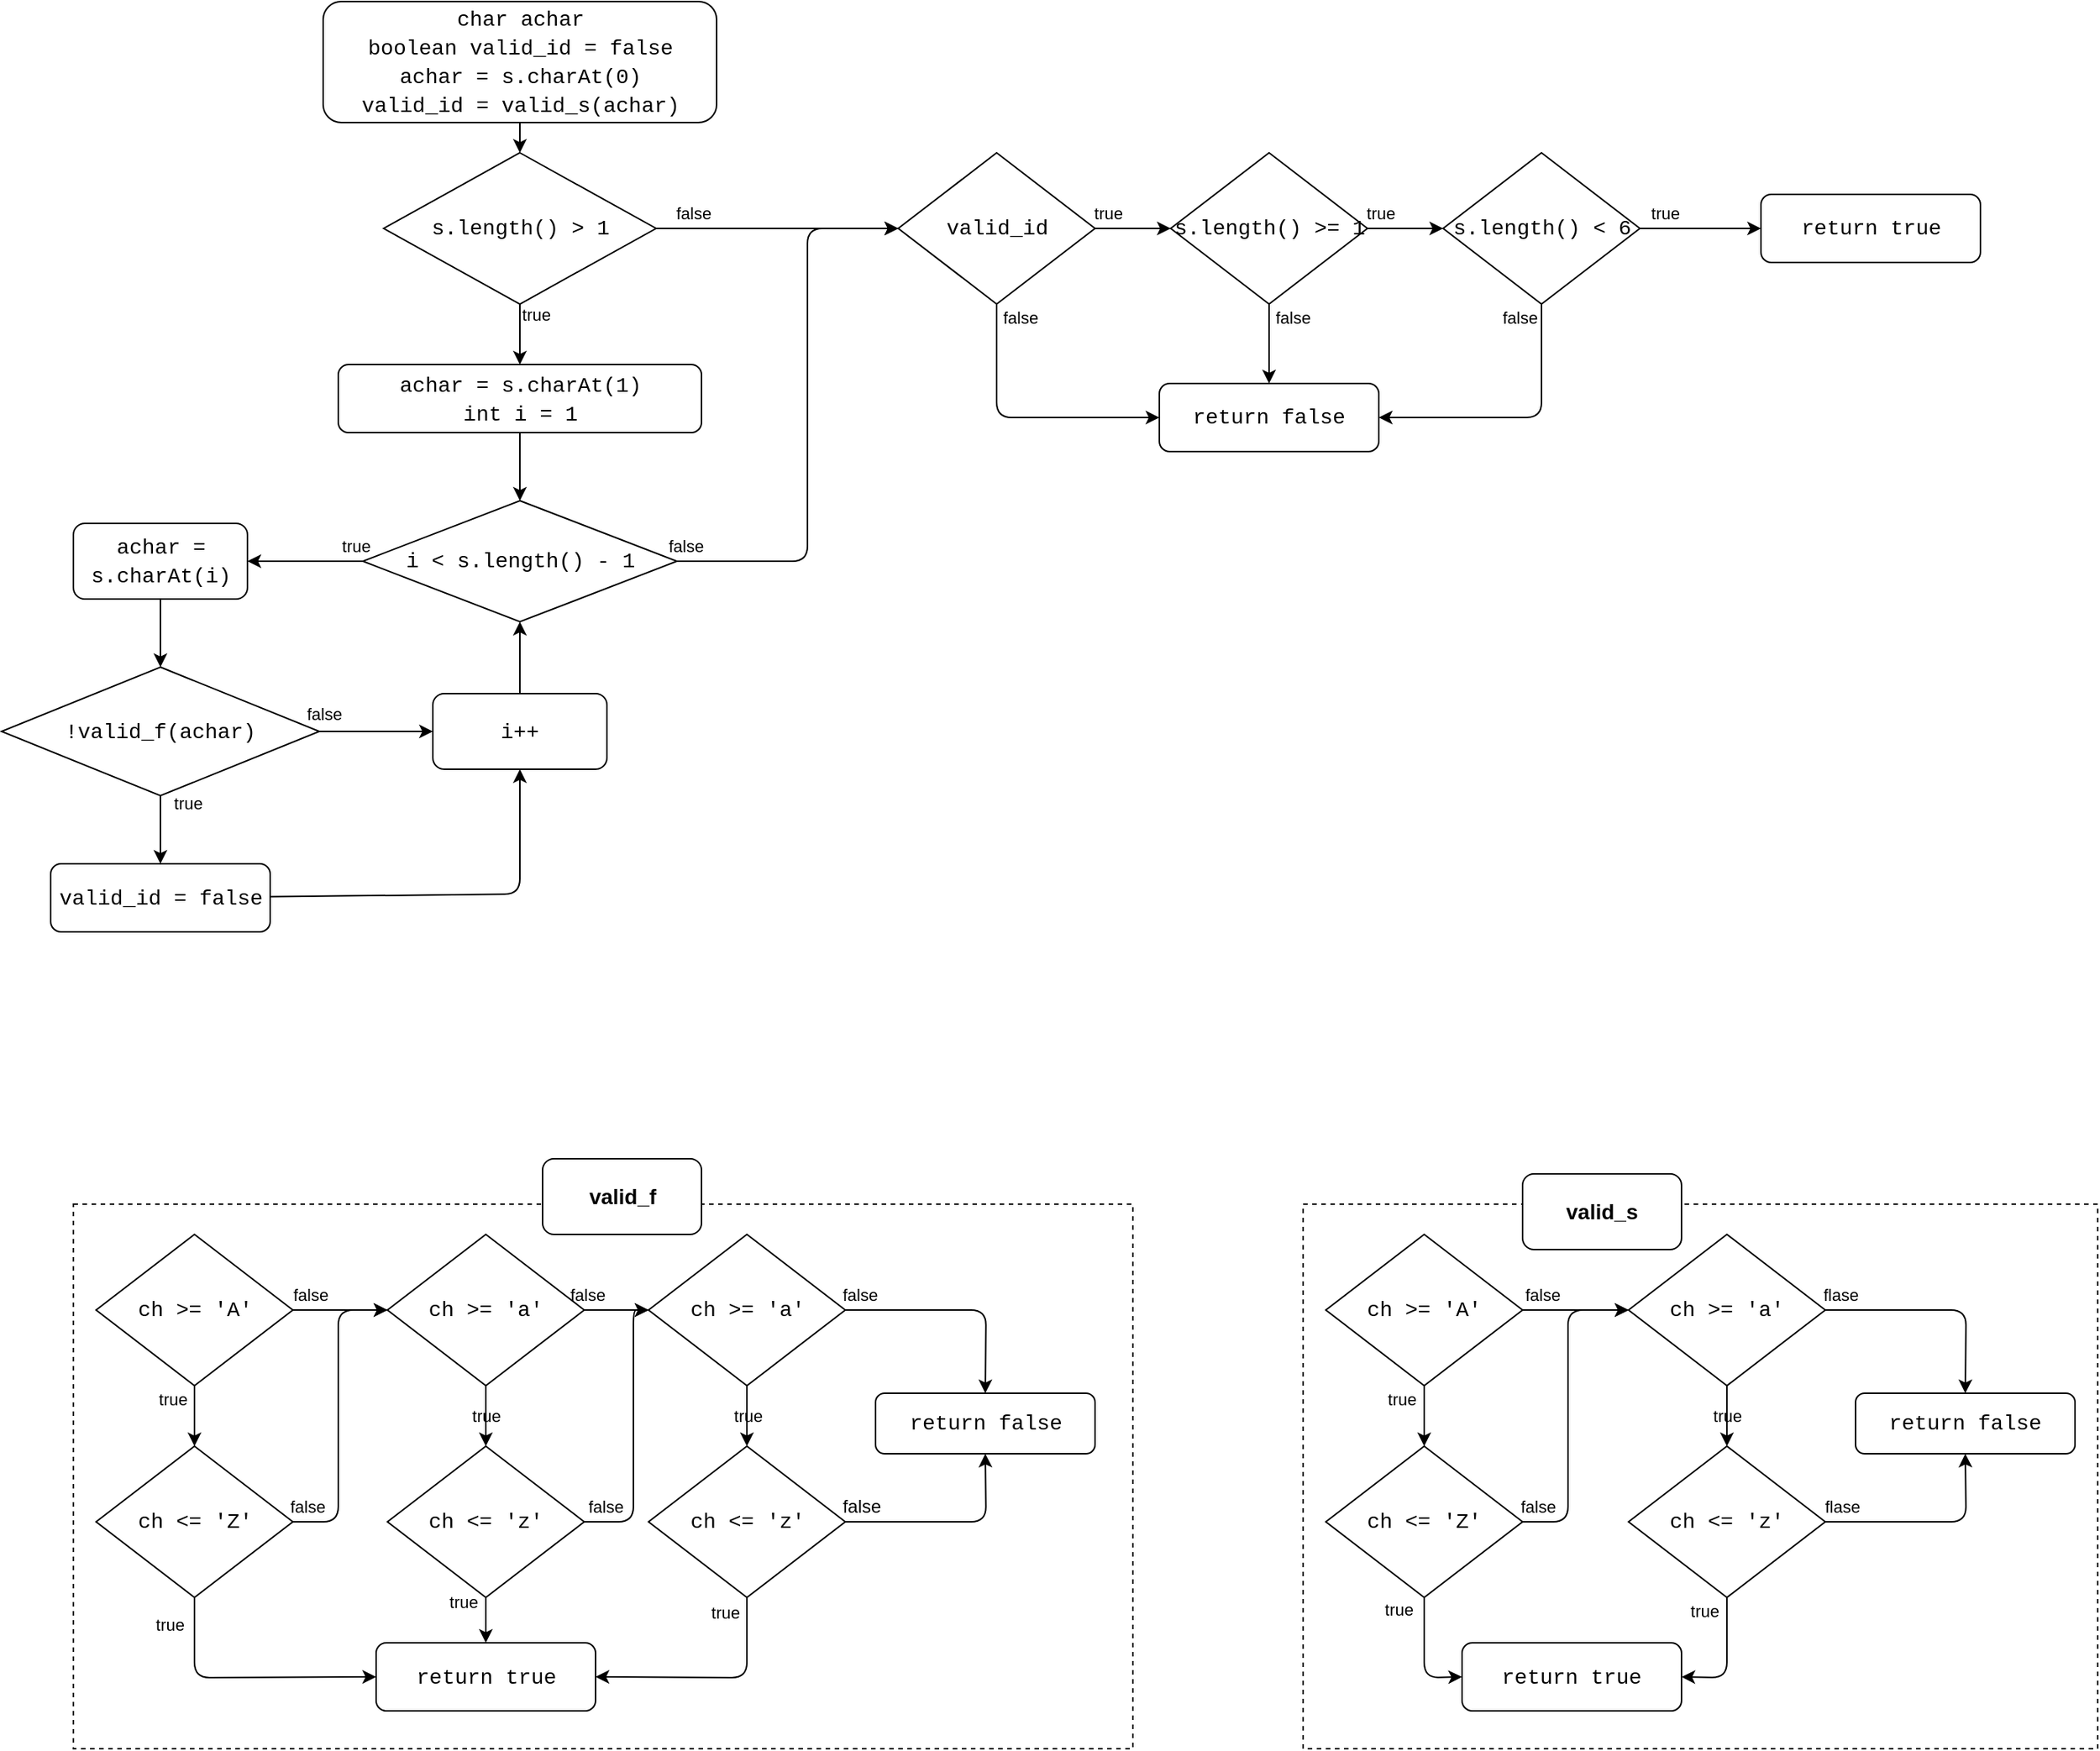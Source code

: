 <mxfile>
    <diagram id="jIGIObHFAkaRqQW-qYnA" name="Page-1">
        <mxGraphModel dx="2430" dy="2047" grid="1" gridSize="10" guides="1" tooltips="1" connect="1" arrows="1" fold="1" page="1" pageScale="1" pageWidth="850" pageHeight="1100" background="#FFFFFF" math="0" shadow="0">
            <root>
                <mxCell id="0"/>
                <mxCell id="1" parent="0"/>
                <mxCell id="93" style="edgeStyle=none;html=1;entryX=0.5;entryY=0;entryDx=0;entryDy=0;labelBackgroundColor=none;strokeColor=#000000;fontColor=#000000;" parent="1" source="89" target="92" edge="1">
                    <mxGeometry relative="1" as="geometry"/>
                </mxCell>
                <mxCell id="89" value="&lt;div style=&quot;font-family: Consolas, &amp;quot;Courier New&amp;quot;, monospace; font-size: 14px; line-height: 19px;&quot;&gt;&lt;div style=&quot;&quot;&gt;&lt;div style=&quot;line-height: 19px;&quot;&gt;&lt;div style=&quot;line-height: 19px;&quot;&gt;&lt;div style=&quot;line-height: 19px;&quot;&gt;&lt;div&gt;&lt;span style=&quot;&quot;&gt;char&lt;/span&gt; &lt;span style=&quot;&quot;&gt;achar&lt;/span&gt;&lt;/div&gt;&lt;div&gt;&lt;span style=&quot;&quot;&gt;boolean&lt;/span&gt; &lt;span style=&quot;&quot;&gt;valid_id&lt;/span&gt; = &lt;span style=&quot;&quot;&gt;false&lt;/span&gt;&lt;/div&gt;&lt;div&gt;&lt;span style=&quot;&quot;&gt;achar&lt;/span&gt; = &lt;span style=&quot;&quot;&gt;s&lt;/span&gt;.&lt;span style=&quot;&quot;&gt;charAt&lt;/span&gt;(&lt;span style=&quot;&quot;&gt;0&lt;/span&gt;)&lt;/div&gt;&lt;div&gt;&lt;span style=&quot;&quot;&gt;valid_id&lt;/span&gt; = &lt;span style=&quot;&quot;&gt;valid_s&lt;/span&gt;(&lt;span style=&quot;&quot;&gt;achar&lt;/span&gt;)&lt;/div&gt;&lt;/div&gt;&lt;/div&gt;&lt;/div&gt;&lt;/div&gt;&lt;/div&gt;" style="rounded=1;whiteSpace=wrap;html=1;labelBackgroundColor=none;strokeColor=#000000;fontSize=12;fontColor=#000000;fillColor=none;spacing=2;" parent="1" vertex="1">
                    <mxGeometry x="252.5" y="40" width="260" height="80" as="geometry"/>
                </mxCell>
                <mxCell id="95" value="true" style="edgeStyle=none;html=1;labelBackgroundColor=none;strokeColor=#000000;fontColor=#000000;entryX=0.5;entryY=0;entryDx=0;entryDy=0;" parent="1" source="92" target="94" edge="1">
                    <mxGeometry x="-0.667" y="10" relative="1" as="geometry">
                        <mxPoint as="offset"/>
                        <mxPoint x="492.5" y="240" as="targetPoint"/>
                    </mxGeometry>
                </mxCell>
                <mxCell id="96" value="false" style="edgeStyle=none;html=1;entryX=0;entryY=0.5;entryDx=0;entryDy=0;labelBackgroundColor=none;strokeColor=#000000;fontColor=#000000;" parent="1" source="92" target="120" edge="1">
                    <mxGeometry x="-0.714" y="10" relative="1" as="geometry">
                        <mxPoint x="1" as="offset"/>
                    </mxGeometry>
                </mxCell>
                <mxCell id="92" value="&lt;font face=&quot;Consolas, Courier New, monospace&quot;&gt;&lt;span style=&quot;font-size: 14px;&quot;&gt;s.length() &amp;gt; 1&lt;br&gt;&lt;/span&gt;&lt;/font&gt;" style="rhombus;whiteSpace=wrap;html=1;labelBackgroundColor=none;strokeColor=#000000;fontColor=#000000;fillColor=none;" parent="1" vertex="1">
                    <mxGeometry x="292.5" y="140" width="180" height="100" as="geometry"/>
                </mxCell>
                <mxCell id="130" style="edgeStyle=none;html=1;entryX=0.5;entryY=0;entryDx=0;entryDy=0;labelBackgroundColor=none;strokeColor=#000000;fontColor=#000000;" edge="1" parent="1" source="94" target="129">
                    <mxGeometry relative="1" as="geometry"/>
                </mxCell>
                <mxCell id="94" value="&lt;div style=&quot;font-family: Consolas, &amp;quot;Courier New&amp;quot;, monospace; font-size: 14px; line-height: 19px;&quot;&gt;&lt;div style=&quot;line-height: 19px;&quot;&gt;&lt;div style=&quot;line-height: 19px;&quot;&gt;&lt;div&gt;&lt;span style=&quot;&quot;&gt;achar&lt;/span&gt; = &lt;span style=&quot;&quot;&gt;s&lt;/span&gt;.&lt;span style=&quot;&quot;&gt;charAt&lt;/span&gt;(&lt;span style=&quot;&quot;&gt;1&lt;/span&gt;)&lt;/div&gt;&lt;div&gt;&lt;span style=&quot;&quot;&gt;int&lt;/span&gt; &lt;span style=&quot;&quot;&gt;i&lt;/span&gt; = &lt;span style=&quot;&quot;&gt;1&lt;/span&gt;&lt;/div&gt;&lt;/div&gt;&lt;/div&gt;&lt;/div&gt;" style="rounded=1;whiteSpace=wrap;html=1;labelBackgroundColor=none;strokeColor=#000000;fontSize=12;fontColor=#000000;fillColor=none;" parent="1" vertex="1">
                    <mxGeometry x="262.5" y="280" width="240" height="45" as="geometry"/>
                </mxCell>
                <mxCell id="102" value="true" style="edgeStyle=none;html=1;entryX=0;entryY=0.5;entryDx=0;entryDy=0;labelBackgroundColor=none;strokeColor=#000000;fontColor=#000000;exitX=1;exitY=0.5;exitDx=0;exitDy=0;" parent="1" source="122" target="99" edge="1">
                    <mxGeometry x="-0.6" y="10" relative="1" as="geometry">
                        <mxPoint as="offset"/>
                        <mxPoint x="882.5" y="282" as="sourcePoint"/>
                    </mxGeometry>
                </mxCell>
                <mxCell id="99" value="&lt;div style=&quot;font-family: Consolas, &amp;quot;Courier New&amp;quot;, monospace; font-size: 14px; line-height: 19px;&quot;&gt;&lt;div style=&quot;&quot;&gt;&lt;div style=&quot;line-height: 19px;&quot;&gt;return true&lt;/div&gt;&lt;/div&gt;&lt;/div&gt;" style="rounded=1;whiteSpace=wrap;html=1;labelBackgroundColor=none;strokeColor=#000000;fontSize=12;fontColor=#000000;fillColor=none;spacing=2;" parent="1" vertex="1">
                    <mxGeometry x="1202.5" y="167.5" width="145" height="45" as="geometry"/>
                </mxCell>
                <mxCell id="141" style="edgeStyle=none;html=1;entryX=0.5;entryY=1;entryDx=0;entryDy=0;labelBackgroundColor=none;strokeColor=#000000;fontColor=#000000;" edge="1" parent="1" source="105" target="129">
                    <mxGeometry relative="1" as="geometry"/>
                </mxCell>
                <mxCell id="105" value="&lt;div style=&quot;font-family: Consolas, &amp;quot;Courier New&amp;quot;, monospace; font-size: 14px; line-height: 19px;&quot;&gt;i++&lt;/div&gt;" style="rounded=1;whiteSpace=wrap;html=1;labelBackgroundColor=none;strokeColor=#000000;fontColor=#000000;fillColor=none;" parent="1" vertex="1">
                    <mxGeometry x="325" y="497.5" width="115" height="50" as="geometry"/>
                </mxCell>
                <mxCell id="134" style="edgeStyle=none;html=1;entryX=0.5;entryY=0;entryDx=0;entryDy=0;labelBackgroundColor=none;strokeColor=#000000;fontColor=#000000;" edge="1" parent="1" source="108" target="131">
                    <mxGeometry relative="1" as="geometry"/>
                </mxCell>
                <mxCell id="108" value="&lt;div style=&quot;font-family: Consolas, &amp;quot;Courier New&amp;quot;, monospace; font-size: 14px; line-height: 19px;&quot;&gt;achar = s.charAt(i)&lt;/div&gt;" style="rounded=1;whiteSpace=wrap;html=1;labelBackgroundColor=none;strokeColor=#000000;fontColor=#000000;fillColor=none;" parent="1" vertex="1">
                    <mxGeometry x="87.5" y="385" width="115" height="50" as="geometry"/>
                </mxCell>
                <mxCell id="124" value="true" style="edgeStyle=none;html=1;entryX=0;entryY=0.5;entryDx=0;entryDy=0;fontColor=#000000;strokeColor=#000000;labelBackgroundColor=none;" edge="1" parent="1" source="120" target="121">
                    <mxGeometry x="-0.714" y="10" relative="1" as="geometry">
                        <mxPoint x="1" as="offset"/>
                    </mxGeometry>
                </mxCell>
                <mxCell id="127" value="false" style="edgeStyle=none;html=1;entryX=0;entryY=0.5;entryDx=0;entryDy=0;labelBackgroundColor=none;strokeColor=#000000;fontColor=#000000;" edge="1" parent="1" source="120" target="123">
                    <mxGeometry x="-0.89" y="15" relative="1" as="geometry">
                        <Array as="points">
                            <mxPoint x="697.5" y="315"/>
                        </Array>
                        <mxPoint y="-1" as="offset"/>
                    </mxGeometry>
                </mxCell>
                <mxCell id="120" value="&lt;div style=&quot;font-family: Consolas, &amp;quot;Courier New&amp;quot;, monospace; font-size: 14px; line-height: 19px;&quot;&gt;valid_id&lt;/div&gt;" style="rhombus;whiteSpace=wrap;html=1;labelBackgroundColor=none;strokeColor=#000000;fontColor=#000000;fillColor=none;" vertex="1" parent="1">
                    <mxGeometry x="632.5" y="140" width="130" height="100" as="geometry"/>
                </mxCell>
                <mxCell id="125" value="true" style="edgeStyle=none;html=1;entryX=0;entryY=0.5;entryDx=0;entryDy=0;labelBackgroundColor=none;strokeColor=#000000;fontColor=#000000;" edge="1" parent="1" source="121" target="122">
                    <mxGeometry x="-0.714" y="10" relative="1" as="geometry">
                        <mxPoint x="1" as="offset"/>
                    </mxGeometry>
                </mxCell>
                <mxCell id="126" value="false" style="edgeStyle=none;html=1;entryX=0.5;entryY=0;entryDx=0;entryDy=0;labelBackgroundColor=none;strokeColor=#000000;fontColor=#000000;" edge="1" parent="1" source="121" target="123">
                    <mxGeometry x="-0.619" y="15" relative="1" as="geometry">
                        <mxPoint y="-1" as="offset"/>
                    </mxGeometry>
                </mxCell>
                <mxCell id="121" value="&lt;div style=&quot;font-family: Consolas, &amp;quot;Courier New&amp;quot;, monospace; font-size: 14px; line-height: 19px;&quot;&gt;s.length() &amp;gt;= 1&lt;/div&gt;" style="rhombus;whiteSpace=wrap;html=1;labelBackgroundColor=none;strokeColor=#000000;fontColor=#000000;fillColor=none;" vertex="1" parent="1">
                    <mxGeometry x="812.5" y="140" width="130" height="100" as="geometry"/>
                </mxCell>
                <mxCell id="128" value="false" style="edgeStyle=none;html=1;entryX=1;entryY=0.5;entryDx=0;entryDy=0;labelBackgroundColor=none;strokeColor=#000000;fontColor=#000000;" edge="1" parent="1" source="122" target="123">
                    <mxGeometry x="-0.89" y="-15" relative="1" as="geometry">
                        <Array as="points">
                            <mxPoint x="1057.5" y="315"/>
                        </Array>
                        <mxPoint y="-1" as="offset"/>
                    </mxGeometry>
                </mxCell>
                <mxCell id="122" value="&lt;div style=&quot;font-family: Consolas, &amp;quot;Courier New&amp;quot;, monospace; font-size: 14px; line-height: 19px;&quot;&gt;s.length() &amp;lt; 6&lt;/div&gt;" style="rhombus;whiteSpace=wrap;html=1;labelBackgroundColor=none;strokeColor=#000000;fontColor=#000000;fillColor=none;" vertex="1" parent="1">
                    <mxGeometry x="992.5" y="140" width="130" height="100" as="geometry"/>
                </mxCell>
                <mxCell id="123" value="&lt;div style=&quot;font-family: Consolas, &amp;quot;Courier New&amp;quot;, monospace; font-size: 14px; line-height: 19px;&quot;&gt;&lt;div style=&quot;&quot;&gt;&lt;div style=&quot;line-height: 19px;&quot;&gt;return false&lt;/div&gt;&lt;/div&gt;&lt;/div&gt;" style="rounded=1;whiteSpace=wrap;html=1;labelBackgroundColor=none;strokeColor=#000000;fontSize=12;fontColor=#000000;fillColor=none;spacing=2;" vertex="1" parent="1">
                    <mxGeometry x="805" y="292.5" width="145" height="45" as="geometry"/>
                </mxCell>
                <mxCell id="133" value="true" style="edgeStyle=none;html=1;labelBackgroundColor=none;strokeColor=#000000;fontColor=#000000;exitX=0;exitY=0.5;exitDx=0;exitDy=0;entryX=1;entryY=0.5;entryDx=0;entryDy=0;" edge="1" parent="1" source="129" target="108">
                    <mxGeometry x="-0.863" y="-10" relative="1" as="geometry">
                        <mxPoint x="-47.5" y="415" as="sourcePoint"/>
                        <mxPoint x="202.5" y="400" as="targetPoint"/>
                        <mxPoint as="offset"/>
                    </mxGeometry>
                </mxCell>
                <mxCell id="139" value="false" style="edgeStyle=none;html=1;entryX=0;entryY=0.5;entryDx=0;entryDy=0;labelBackgroundColor=none;strokeColor=#000000;fontColor=#000000;" edge="1" parent="1" source="129" target="120">
                    <mxGeometry x="-0.966" y="10" relative="1" as="geometry">
                        <Array as="points">
                            <mxPoint x="572.5" y="410"/>
                            <mxPoint x="572.5" y="190"/>
                        </Array>
                        <mxPoint as="offset"/>
                    </mxGeometry>
                </mxCell>
                <mxCell id="129" value="&lt;div style=&quot;font-family: Consolas, &amp;quot;Courier New&amp;quot;, monospace; font-size: 14px; line-height: 19px;&quot;&gt;&lt;div style=&quot;line-height: 19px;&quot;&gt;&lt;span style=&quot;&quot;&gt;i&lt;/span&gt; &amp;lt; &lt;span style=&quot;&quot;&gt;s&lt;/span&gt;.&lt;span style=&quot;&quot;&gt;length&lt;/span&gt;() - &lt;span style=&quot;&quot;&gt;1&lt;/span&gt;&lt;/div&gt;&lt;/div&gt;" style="rhombus;whiteSpace=wrap;html=1;labelBackgroundColor=none;strokeColor=#000000;fontColor=#000000;fillColor=none;" vertex="1" parent="1">
                    <mxGeometry x="278.75" y="370" width="207.5" height="80" as="geometry"/>
                </mxCell>
                <mxCell id="135" value="true" style="edgeStyle=none;html=1;entryX=0.5;entryY=0;entryDx=0;entryDy=0;labelBackgroundColor=none;strokeColor=#000000;fontColor=#000000;" edge="1" parent="1" source="131" target="132">
                    <mxGeometry x="-0.778" y="18" relative="1" as="geometry">
                        <mxPoint as="offset"/>
                    </mxGeometry>
                </mxCell>
                <mxCell id="136" value="false" style="edgeStyle=none;html=1;labelBackgroundColor=none;strokeColor=#000000;fontColor=#000000;entryX=0;entryY=0.5;entryDx=0;entryDy=0;" edge="1" parent="1" source="131" target="105">
                    <mxGeometry x="-0.933" y="13" relative="1" as="geometry">
                        <mxPoint x="302.5" y="530" as="targetPoint"/>
                        <mxPoint y="1" as="offset"/>
                    </mxGeometry>
                </mxCell>
                <mxCell id="131" value="&lt;div style=&quot;font-family: Consolas, &amp;quot;Courier New&amp;quot;, monospace; font-size: 14px; line-height: 19px;&quot;&gt;&lt;div style=&quot;line-height: 19px;&quot;&gt;!valid_f(achar)&lt;/div&gt;&lt;/div&gt;" style="rhombus;whiteSpace=wrap;html=1;labelBackgroundColor=none;strokeColor=#000000;fontColor=#000000;fillColor=none;" vertex="1" parent="1">
                    <mxGeometry x="40" y="480" width="210" height="85" as="geometry"/>
                </mxCell>
                <mxCell id="140" style="edgeStyle=none;html=1;entryX=0.5;entryY=1;entryDx=0;entryDy=0;labelBackgroundColor=none;strokeColor=#000000;fontColor=#000000;" edge="1" parent="1" source="132" target="105">
                    <mxGeometry relative="1" as="geometry">
                        <Array as="points">
                            <mxPoint x="382.5" y="630"/>
                        </Array>
                    </mxGeometry>
                </mxCell>
                <mxCell id="132" value="&lt;div style=&quot;font-family: Consolas, &amp;quot;Courier New&amp;quot;, monospace; font-size: 14px; line-height: 19px;&quot;&gt;&lt;div style=&quot;&quot;&gt;&lt;div style=&quot;line-height: 19px;&quot;&gt;&lt;div style=&quot;line-height: 19px;&quot;&gt;valid_id = false&lt;/div&gt;&lt;/div&gt;&lt;/div&gt;&lt;/div&gt;" style="rounded=1;whiteSpace=wrap;html=1;labelBackgroundColor=none;strokeColor=#000000;fontSize=12;fontColor=#000000;fillColor=none;spacing=2;" vertex="1" parent="1">
                    <mxGeometry x="72.5" y="610" width="145" height="45" as="geometry"/>
                </mxCell>
                <mxCell id="149" value="" style="whiteSpace=wrap;html=1;labelBackgroundColor=none;fontColor=#000000;fillColor=none;strokeColor=#000000;dashed=1;" vertex="1" parent="1">
                    <mxGeometry x="900" y="835" width="525" height="360" as="geometry"/>
                </mxCell>
                <mxCell id="156" value="true" style="edgeStyle=none;html=1;entryX=0.5;entryY=0;entryDx=0;entryDy=0;labelBackgroundColor=none;strokeColor=#000000;fontColor=#000000;" edge="1" parent="1" source="150" target="151">
                    <mxGeometry x="-0.5" y="-15" relative="1" as="geometry">
                        <mxPoint y="-1" as="offset"/>
                    </mxGeometry>
                </mxCell>
                <mxCell id="157" value="false" style="edgeStyle=none;html=1;entryX=0;entryY=0.5;entryDx=0;entryDy=0;labelBackgroundColor=none;strokeColor=#000000;fontColor=#000000;" edge="1" parent="1" source="150" target="152">
                    <mxGeometry x="-0.6" y="10" relative="1" as="geometry">
                        <mxPoint x="-1" as="offset"/>
                    </mxGeometry>
                </mxCell>
                <mxCell id="150" value="&lt;div style=&quot;font-family: Consolas, &amp;quot;Courier New&amp;quot;, monospace; font-size: 14px; line-height: 19px;&quot;&gt;ch &amp;gt;= 'A'&lt;/div&gt;" style="rhombus;whiteSpace=wrap;html=1;labelBackgroundColor=none;strokeColor=#000000;fontColor=#000000;fillColor=none;" vertex="1" parent="1">
                    <mxGeometry x="915" y="855" width="130" height="100" as="geometry"/>
                </mxCell>
                <mxCell id="159" value="false" style="edgeStyle=none;html=1;entryX=0;entryY=0.5;entryDx=0;entryDy=0;labelBackgroundColor=none;strokeColor=#000000;fontColor=#000000;" edge="1" parent="1" source="151" target="152">
                    <mxGeometry x="-0.895" y="10" relative="1" as="geometry">
                        <Array as="points">
                            <mxPoint x="1075" y="1045"/>
                            <mxPoint x="1075" y="905"/>
                        </Array>
                        <mxPoint x="-1" as="offset"/>
                    </mxGeometry>
                </mxCell>
                <mxCell id="161" value="true" style="edgeStyle=none;html=1;exitX=0.5;exitY=1;exitDx=0;exitDy=0;entryX=0;entryY=0.5;entryDx=0;entryDy=0;labelBackgroundColor=none;strokeColor=#000000;fontColor=#000000;" edge="1" parent="1" source="151" target="154">
                    <mxGeometry x="-0.799" y="-17" relative="1" as="geometry">
                        <Array as="points">
                            <mxPoint x="980" y="1148"/>
                        </Array>
                        <mxPoint as="offset"/>
                    </mxGeometry>
                </mxCell>
                <mxCell id="151" value="&lt;div style=&quot;font-family: Consolas, &amp;quot;Courier New&amp;quot;, monospace; font-size: 14px; line-height: 19px;&quot;&gt;ch &amp;lt;= 'Z'&lt;/div&gt;" style="rhombus;whiteSpace=wrap;html=1;labelBackgroundColor=none;strokeColor=#000000;fontColor=#000000;fillColor=none;" vertex="1" parent="1">
                    <mxGeometry x="915" y="995" width="130" height="100" as="geometry"/>
                </mxCell>
                <mxCell id="160" value="true" style="edgeStyle=none;html=1;entryX=0.5;entryY=0;entryDx=0;entryDy=0;labelBackgroundColor=none;strokeColor=#000000;fontColor=#000000;" edge="1" parent="1" source="152" target="153">
                    <mxGeometry relative="1" as="geometry"/>
                </mxCell>
                <mxCell id="163" value="flase" style="edgeStyle=none;html=1;entryX=0.5;entryY=0;entryDx=0;entryDy=0;labelBackgroundColor=none;strokeColor=#000000;fontColor=#000000;" edge="1" parent="1" source="152" target="155">
                    <mxGeometry x="-0.86" y="10" relative="1" as="geometry">
                        <Array as="points">
                            <mxPoint x="1338" y="905"/>
                        </Array>
                        <mxPoint x="-1" as="offset"/>
                    </mxGeometry>
                </mxCell>
                <mxCell id="152" value="&lt;div style=&quot;font-family: Consolas, &amp;quot;Courier New&amp;quot;, monospace; font-size: 14px; line-height: 19px;&quot;&gt;ch &amp;gt;= 'a'&lt;/div&gt;" style="rhombus;whiteSpace=wrap;html=1;labelBackgroundColor=none;strokeColor=#000000;fontColor=#000000;fillColor=none;" vertex="1" parent="1">
                    <mxGeometry x="1115" y="855" width="130" height="100" as="geometry"/>
                </mxCell>
                <mxCell id="162" value="true" style="edgeStyle=none;html=1;exitX=0.5;exitY=1;exitDx=0;exitDy=0;entryX=1;entryY=0.5;entryDx=0;entryDy=0;labelBackgroundColor=none;strokeColor=#000000;fontColor=#000000;" edge="1" parent="1" source="153" target="154">
                    <mxGeometry x="-0.759" y="-15" relative="1" as="geometry">
                        <Array as="points">
                            <mxPoint x="1180" y="1148"/>
                        </Array>
                        <mxPoint y="-1" as="offset"/>
                    </mxGeometry>
                </mxCell>
                <mxCell id="164" value="flase" style="edgeStyle=none;html=1;entryX=0.5;entryY=1;entryDx=0;entryDy=0;labelBackgroundColor=none;strokeColor=#000000;fontColor=#000000;" edge="1" parent="1" source="153" target="155">
                    <mxGeometry x="-0.855" y="10" relative="1" as="geometry">
                        <Array as="points">
                            <mxPoint x="1338" y="1045"/>
                        </Array>
                        <mxPoint x="1" as="offset"/>
                    </mxGeometry>
                </mxCell>
                <mxCell id="153" value="&lt;div style=&quot;font-family: Consolas, &amp;quot;Courier New&amp;quot;, monospace; font-size: 14px; line-height: 19px;&quot;&gt;ch &amp;lt;= 'z'&lt;/div&gt;" style="rhombus;whiteSpace=wrap;html=1;labelBackgroundColor=none;strokeColor=#000000;fontColor=#000000;fillColor=none;" vertex="1" parent="1">
                    <mxGeometry x="1115" y="995" width="130" height="100" as="geometry"/>
                </mxCell>
                <mxCell id="154" value="&lt;div style=&quot;font-family: Consolas, &amp;quot;Courier New&amp;quot;, monospace; font-size: 14px; line-height: 19px;&quot;&gt;&lt;div style=&quot;&quot;&gt;&lt;div style=&quot;line-height: 19px;&quot;&gt;return true&lt;/div&gt;&lt;/div&gt;&lt;/div&gt;" style="rounded=1;whiteSpace=wrap;html=1;labelBackgroundColor=none;strokeColor=#000000;fontSize=12;fontColor=#000000;fillColor=none;spacing=2;" vertex="1" parent="1">
                    <mxGeometry x="1005" y="1125" width="145" height="45" as="geometry"/>
                </mxCell>
                <mxCell id="155" value="&lt;div style=&quot;font-family: Consolas, &amp;quot;Courier New&amp;quot;, monospace; font-size: 14px; line-height: 19px;&quot;&gt;&lt;div style=&quot;&quot;&gt;&lt;div style=&quot;line-height: 19px;&quot;&gt;return false&lt;/div&gt;&lt;/div&gt;&lt;/div&gt;" style="rounded=1;whiteSpace=wrap;html=1;labelBackgroundColor=none;strokeColor=#000000;fontSize=12;fontColor=#000000;fillColor=none;spacing=2;" vertex="1" parent="1">
                    <mxGeometry x="1265" y="960" width="145" height="40" as="geometry"/>
                </mxCell>
                <mxCell id="165" value="valid_s" style="rounded=1;whiteSpace=wrap;html=1;labelBackgroundColor=none;strokeColor=#000000;fontColor=#000000;fillColor=#FFFFFF;fontStyle=1;fontSize=14;" vertex="1" parent="1">
                    <mxGeometry x="1045" y="815" width="105" height="50" as="geometry"/>
                </mxCell>
                <mxCell id="166" value="" style="whiteSpace=wrap;html=1;labelBackgroundColor=none;fontColor=#000000;fillColor=none;strokeColor=#000000;dashed=1;" vertex="1" parent="1">
                    <mxGeometry x="87.5" y="835" width="700" height="360" as="geometry"/>
                </mxCell>
                <mxCell id="167" value="true" style="edgeStyle=none;html=1;entryX=0.5;entryY=0;entryDx=0;entryDy=0;labelBackgroundColor=none;strokeColor=#000000;fontColor=#000000;" edge="1" parent="1" source="169" target="172">
                    <mxGeometry x="-0.5" y="-15" relative="1" as="geometry">
                        <mxPoint y="-1" as="offset"/>
                    </mxGeometry>
                </mxCell>
                <mxCell id="168" value="false" style="edgeStyle=none;html=1;entryX=0;entryY=0.5;entryDx=0;entryDy=0;labelBackgroundColor=none;strokeColor=#000000;fontColor=#000000;" edge="1" parent="1" source="169" target="175">
                    <mxGeometry x="-0.6" y="10" relative="1" as="geometry">
                        <mxPoint x="-1" as="offset"/>
                    </mxGeometry>
                </mxCell>
                <mxCell id="169" value="&lt;div style=&quot;font-family: Consolas, &amp;quot;Courier New&amp;quot;, monospace; font-size: 14px; line-height: 19px;&quot;&gt;ch &amp;gt;= 'A'&lt;/div&gt;" style="rhombus;whiteSpace=wrap;html=1;labelBackgroundColor=none;strokeColor=#000000;fontColor=#000000;fillColor=none;" vertex="1" parent="1">
                    <mxGeometry x="102.5" y="855" width="130" height="100" as="geometry"/>
                </mxCell>
                <mxCell id="170" value="false" style="edgeStyle=none;html=1;entryX=0;entryY=0.5;entryDx=0;entryDy=0;labelBackgroundColor=none;strokeColor=#000000;fontColor=#000000;" edge="1" parent="1" source="172" target="175">
                    <mxGeometry x="-0.895" y="10" relative="1" as="geometry">
                        <Array as="points">
                            <mxPoint x="262.5" y="1045"/>
                            <mxPoint x="262.5" y="905"/>
                        </Array>
                        <mxPoint x="-1" as="offset"/>
                    </mxGeometry>
                </mxCell>
                <mxCell id="171" value="true" style="edgeStyle=none;html=1;exitX=0.5;exitY=1;exitDx=0;exitDy=0;entryX=0;entryY=0.5;entryDx=0;entryDy=0;labelBackgroundColor=none;strokeColor=#000000;fontColor=#000000;" edge="1" parent="1" source="172" target="179">
                    <mxGeometry x="-0.799" y="-17" relative="1" as="geometry">
                        <Array as="points">
                            <mxPoint x="167.5" y="1148"/>
                        </Array>
                        <mxPoint as="offset"/>
                    </mxGeometry>
                </mxCell>
                <mxCell id="172" value="&lt;div style=&quot;font-family: Consolas, &amp;quot;Courier New&amp;quot;, monospace; font-size: 14px; line-height: 19px;&quot;&gt;ch &amp;lt;= 'Z'&lt;/div&gt;" style="rhombus;whiteSpace=wrap;html=1;labelBackgroundColor=none;strokeColor=#000000;fontColor=#000000;fillColor=none;" vertex="1" parent="1">
                    <mxGeometry x="102.5" y="995" width="130" height="100" as="geometry"/>
                </mxCell>
                <mxCell id="173" value="true" style="edgeStyle=none;html=1;entryX=0.5;entryY=0;entryDx=0;entryDy=0;labelBackgroundColor=none;strokeColor=#000000;fontColor=#000000;" edge="1" parent="1" source="175" target="178">
                    <mxGeometry relative="1" as="geometry"/>
                </mxCell>
                <mxCell id="174" value="false" style="html=1;entryX=0;entryY=0.5;entryDx=0;entryDy=0;labelBackgroundColor=none;strokeColor=#000000;fontColor=#000000;" edge="1" parent="1" source="175" target="184">
                    <mxGeometry x="-0.86" y="10" relative="1" as="geometry">
                        <mxPoint x="-1" as="offset"/>
                        <mxPoint x="525" y="960" as="targetPoint"/>
                    </mxGeometry>
                </mxCell>
                <mxCell id="175" value="&lt;div style=&quot;font-family: Consolas, &amp;quot;Courier New&amp;quot;, monospace; font-size: 14px; line-height: 19px;&quot;&gt;ch &amp;gt;= 'a'&lt;/div&gt;" style="rhombus;whiteSpace=wrap;html=1;labelBackgroundColor=none;strokeColor=#000000;fontColor=#000000;fillColor=none;" vertex="1" parent="1">
                    <mxGeometry x="295" y="855" width="130" height="100" as="geometry"/>
                </mxCell>
                <mxCell id="176" value="true" style="html=1;exitX=0.5;exitY=1;exitDx=0;exitDy=0;entryX=0.5;entryY=0;entryDx=0;entryDy=0;labelBackgroundColor=none;strokeColor=#000000;fontColor=#000000;" edge="1" parent="1" source="178" target="179">
                    <mxGeometry x="-0.759" y="-15" relative="1" as="geometry">
                        <mxPoint y="-1" as="offset"/>
                    </mxGeometry>
                </mxCell>
                <mxCell id="177" value="false" style="edgeStyle=none;html=1;entryX=0;entryY=0.5;entryDx=0;entryDy=0;labelBackgroundColor=none;strokeColor=#000000;fontColor=#000000;" edge="1" parent="1" source="178" target="184">
                    <mxGeometry x="-0.855" y="10" relative="1" as="geometry">
                        <Array as="points">
                            <mxPoint x="457.5" y="1045"/>
                            <mxPoint x="457.5" y="905"/>
                        </Array>
                        <mxPoint x="1" as="offset"/>
                        <mxPoint x="525" y="1000" as="targetPoint"/>
                    </mxGeometry>
                </mxCell>
                <mxCell id="178" value="&lt;div style=&quot;font-family: Consolas, &amp;quot;Courier New&amp;quot;, monospace; font-size: 14px; line-height: 19px;&quot;&gt;ch &amp;lt;= 'z'&lt;/div&gt;" style="rhombus;whiteSpace=wrap;html=1;labelBackgroundColor=none;strokeColor=#000000;fontColor=#000000;fillColor=none;" vertex="1" parent="1">
                    <mxGeometry x="295" y="995" width="130" height="100" as="geometry"/>
                </mxCell>
                <mxCell id="179" value="&lt;div style=&quot;font-family: Consolas, &amp;quot;Courier New&amp;quot;, monospace; font-size: 14px; line-height: 19px;&quot;&gt;&lt;div style=&quot;&quot;&gt;&lt;div style=&quot;line-height: 19px;&quot;&gt;return true&lt;/div&gt;&lt;/div&gt;&lt;/div&gt;" style="rounded=1;whiteSpace=wrap;html=1;labelBackgroundColor=none;strokeColor=#000000;fontSize=12;fontColor=#000000;fillColor=none;spacing=2;" vertex="1" parent="1">
                    <mxGeometry x="287.5" y="1125" width="145" height="45" as="geometry"/>
                </mxCell>
                <mxCell id="181" value="valid_f" style="rounded=1;whiteSpace=wrap;html=1;labelBackgroundColor=none;strokeColor=#000000;fontColor=#000000;fillColor=#FFFFFF;fontStyle=1;fontSize=14;" vertex="1" parent="1">
                    <mxGeometry x="397.5" y="805" width="105" height="50" as="geometry"/>
                </mxCell>
                <mxCell id="182" value="true" style="edgeStyle=none;html=1;entryX=0.5;entryY=0;entryDx=0;entryDy=0;labelBackgroundColor=none;strokeColor=#000000;fontColor=#000000;" edge="1" parent="1" source="184" target="186">
                    <mxGeometry relative="1" as="geometry"/>
                </mxCell>
                <mxCell id="183" value="false" style="edgeStyle=none;html=1;entryX=0.5;entryY=0;entryDx=0;entryDy=0;labelBackgroundColor=none;strokeColor=#000000;fontColor=#000000;" edge="1" parent="1" source="184" target="187">
                    <mxGeometry x="-0.86" y="10" relative="1" as="geometry">
                        <Array as="points">
                            <mxPoint x="690.5" y="905"/>
                        </Array>
                        <mxPoint x="-1" as="offset"/>
                    </mxGeometry>
                </mxCell>
                <mxCell id="184" value="&lt;div style=&quot;font-family: Consolas, &amp;quot;Courier New&amp;quot;, monospace; font-size: 14px; line-height: 19px;&quot;&gt;ch &amp;gt;= 'a'&lt;/div&gt;" style="rhombus;whiteSpace=wrap;html=1;labelBackgroundColor=none;strokeColor=#000000;fontColor=#000000;fillColor=none;" vertex="1" parent="1">
                    <mxGeometry x="467.5" y="855" width="130" height="100" as="geometry"/>
                </mxCell>
                <mxCell id="185" value="true" style="edgeStyle=none;html=1;entryX=1;entryY=0.5;entryDx=0;entryDy=0;labelBackgroundColor=none;strokeColor=#000000;fontColor=#000000;" edge="1" parent="1" source="186" target="179">
                    <mxGeometry x="-0.871" y="-15" relative="1" as="geometry">
                        <Array as="points">
                            <mxPoint x="532.5" y="1148"/>
                        </Array>
                        <mxPoint as="offset"/>
                    </mxGeometry>
                </mxCell>
                <mxCell id="188" value="false" style="edgeStyle=none;html=1;entryX=0.5;entryY=1;entryDx=0;entryDy=0;labelBackgroundColor=none;strokeColor=#000000;fontSize=12;fontColor=#000000;" edge="1" parent="1" source="186" target="187">
                    <mxGeometry x="-0.855" y="10" relative="1" as="geometry">
                        <Array as="points">
                            <mxPoint x="690.5" y="1045"/>
                        </Array>
                        <mxPoint as="offset"/>
                    </mxGeometry>
                </mxCell>
                <mxCell id="186" value="&lt;div style=&quot;font-family: Consolas, &amp;quot;Courier New&amp;quot;, monospace; font-size: 14px; line-height: 19px;&quot;&gt;ch &amp;lt;= 'z'&lt;/div&gt;" style="rhombus;whiteSpace=wrap;html=1;labelBackgroundColor=none;strokeColor=#000000;fontColor=#000000;fillColor=none;" vertex="1" parent="1">
                    <mxGeometry x="467.5" y="995" width="130" height="100" as="geometry"/>
                </mxCell>
                <mxCell id="187" value="&lt;div style=&quot;font-family: Consolas, &amp;quot;Courier New&amp;quot;, monospace; font-size: 14px; line-height: 19px;&quot;&gt;&lt;div style=&quot;&quot;&gt;&lt;div style=&quot;line-height: 19px;&quot;&gt;return false&lt;/div&gt;&lt;/div&gt;&lt;/div&gt;" style="rounded=1;whiteSpace=wrap;html=1;labelBackgroundColor=none;strokeColor=#000000;fontSize=12;fontColor=#000000;fillColor=none;spacing=2;" vertex="1" parent="1">
                    <mxGeometry x="617.5" y="960" width="145" height="40" as="geometry"/>
                </mxCell>
            </root>
        </mxGraphModel>
    </diagram>
</mxfile>